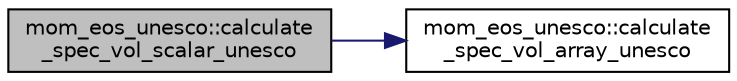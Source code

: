 digraph "mom_eos_unesco::calculate_spec_vol_scalar_unesco"
{
 // INTERACTIVE_SVG=YES
 // LATEX_PDF_SIZE
  edge [fontname="Helvetica",fontsize="10",labelfontname="Helvetica",labelfontsize="10"];
  node [fontname="Helvetica",fontsize="10",shape=record];
  rankdir="LR";
  Node1 [label="mom_eos_unesco::calculate\l_spec_vol_scalar_unesco",height=0.2,width=0.4,color="black", fillcolor="grey75", style="filled", fontcolor="black",tooltip="This subroutine computes the in situ specific volume of sea water (specvol in [m3 kg-1]) from salinit..."];
  Node1 -> Node2 [color="midnightblue",fontsize="10",style="solid",fontname="Helvetica"];
  Node2 [label="mom_eos_unesco::calculate\l_spec_vol_array_unesco",height=0.2,width=0.4,color="black", fillcolor="white", style="filled",URL="$namespacemom__eos__unesco.html#ad8670960a4b8e83186468a7a8cfa860c",tooltip="This subroutine computes the in situ specific volume of sea water (specvol in [m3 kg-1]) from salinit..."];
}
